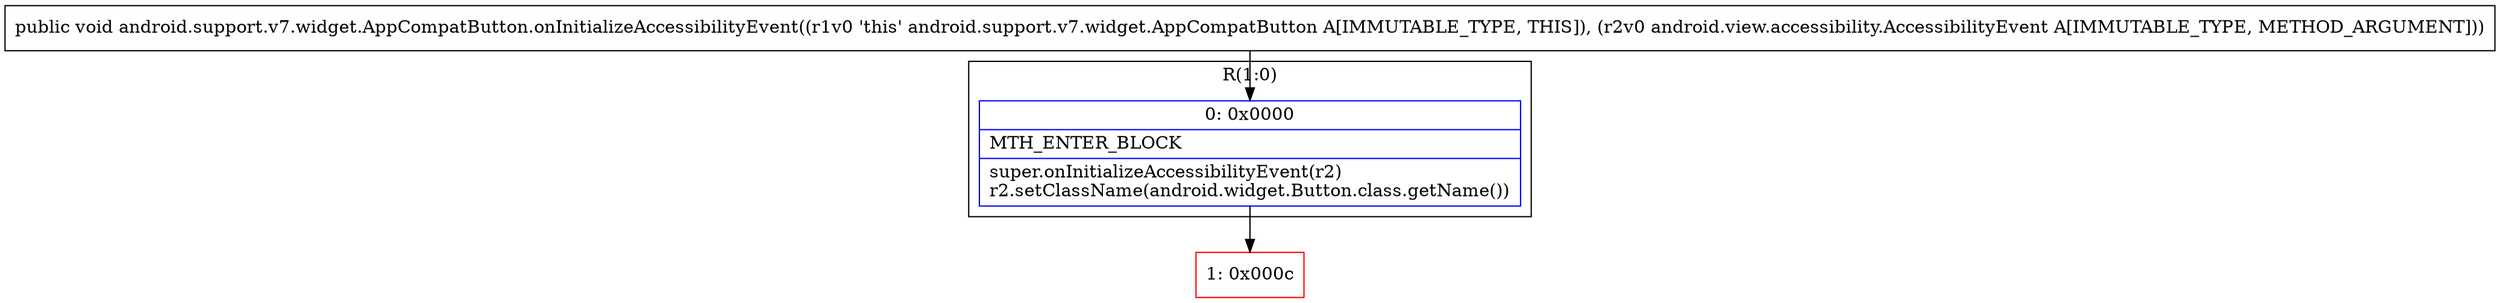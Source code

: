 digraph "CFG forandroid.support.v7.widget.AppCompatButton.onInitializeAccessibilityEvent(Landroid\/view\/accessibility\/AccessibilityEvent;)V" {
subgraph cluster_Region_813214379 {
label = "R(1:0)";
node [shape=record,color=blue];
Node_0 [shape=record,label="{0\:\ 0x0000|MTH_ENTER_BLOCK\l|super.onInitializeAccessibilityEvent(r2)\lr2.setClassName(android.widget.Button.class.getName())\l}"];
}
Node_1 [shape=record,color=red,label="{1\:\ 0x000c}"];
MethodNode[shape=record,label="{public void android.support.v7.widget.AppCompatButton.onInitializeAccessibilityEvent((r1v0 'this' android.support.v7.widget.AppCompatButton A[IMMUTABLE_TYPE, THIS]), (r2v0 android.view.accessibility.AccessibilityEvent A[IMMUTABLE_TYPE, METHOD_ARGUMENT])) }"];
MethodNode -> Node_0;
Node_0 -> Node_1;
}

